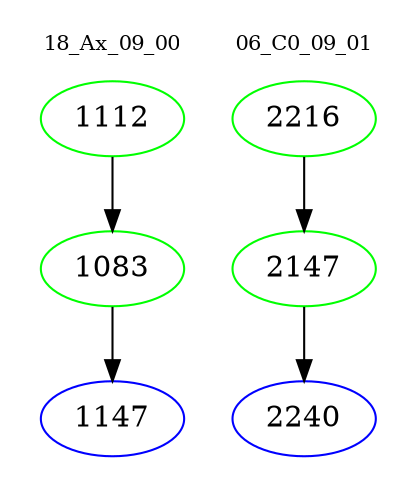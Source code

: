 digraph{
subgraph cluster_0 {
color = white
label = "18_Ax_09_00";
fontsize=10;
T0_1112 [label="1112", color="green"]
T0_1112 -> T0_1083 [color="black"]
T0_1083 [label="1083", color="green"]
T0_1083 -> T0_1147 [color="black"]
T0_1147 [label="1147", color="blue"]
}
subgraph cluster_1 {
color = white
label = "06_C0_09_01";
fontsize=10;
T1_2216 [label="2216", color="green"]
T1_2216 -> T1_2147 [color="black"]
T1_2147 [label="2147", color="green"]
T1_2147 -> T1_2240 [color="black"]
T1_2240 [label="2240", color="blue"]
}
}
